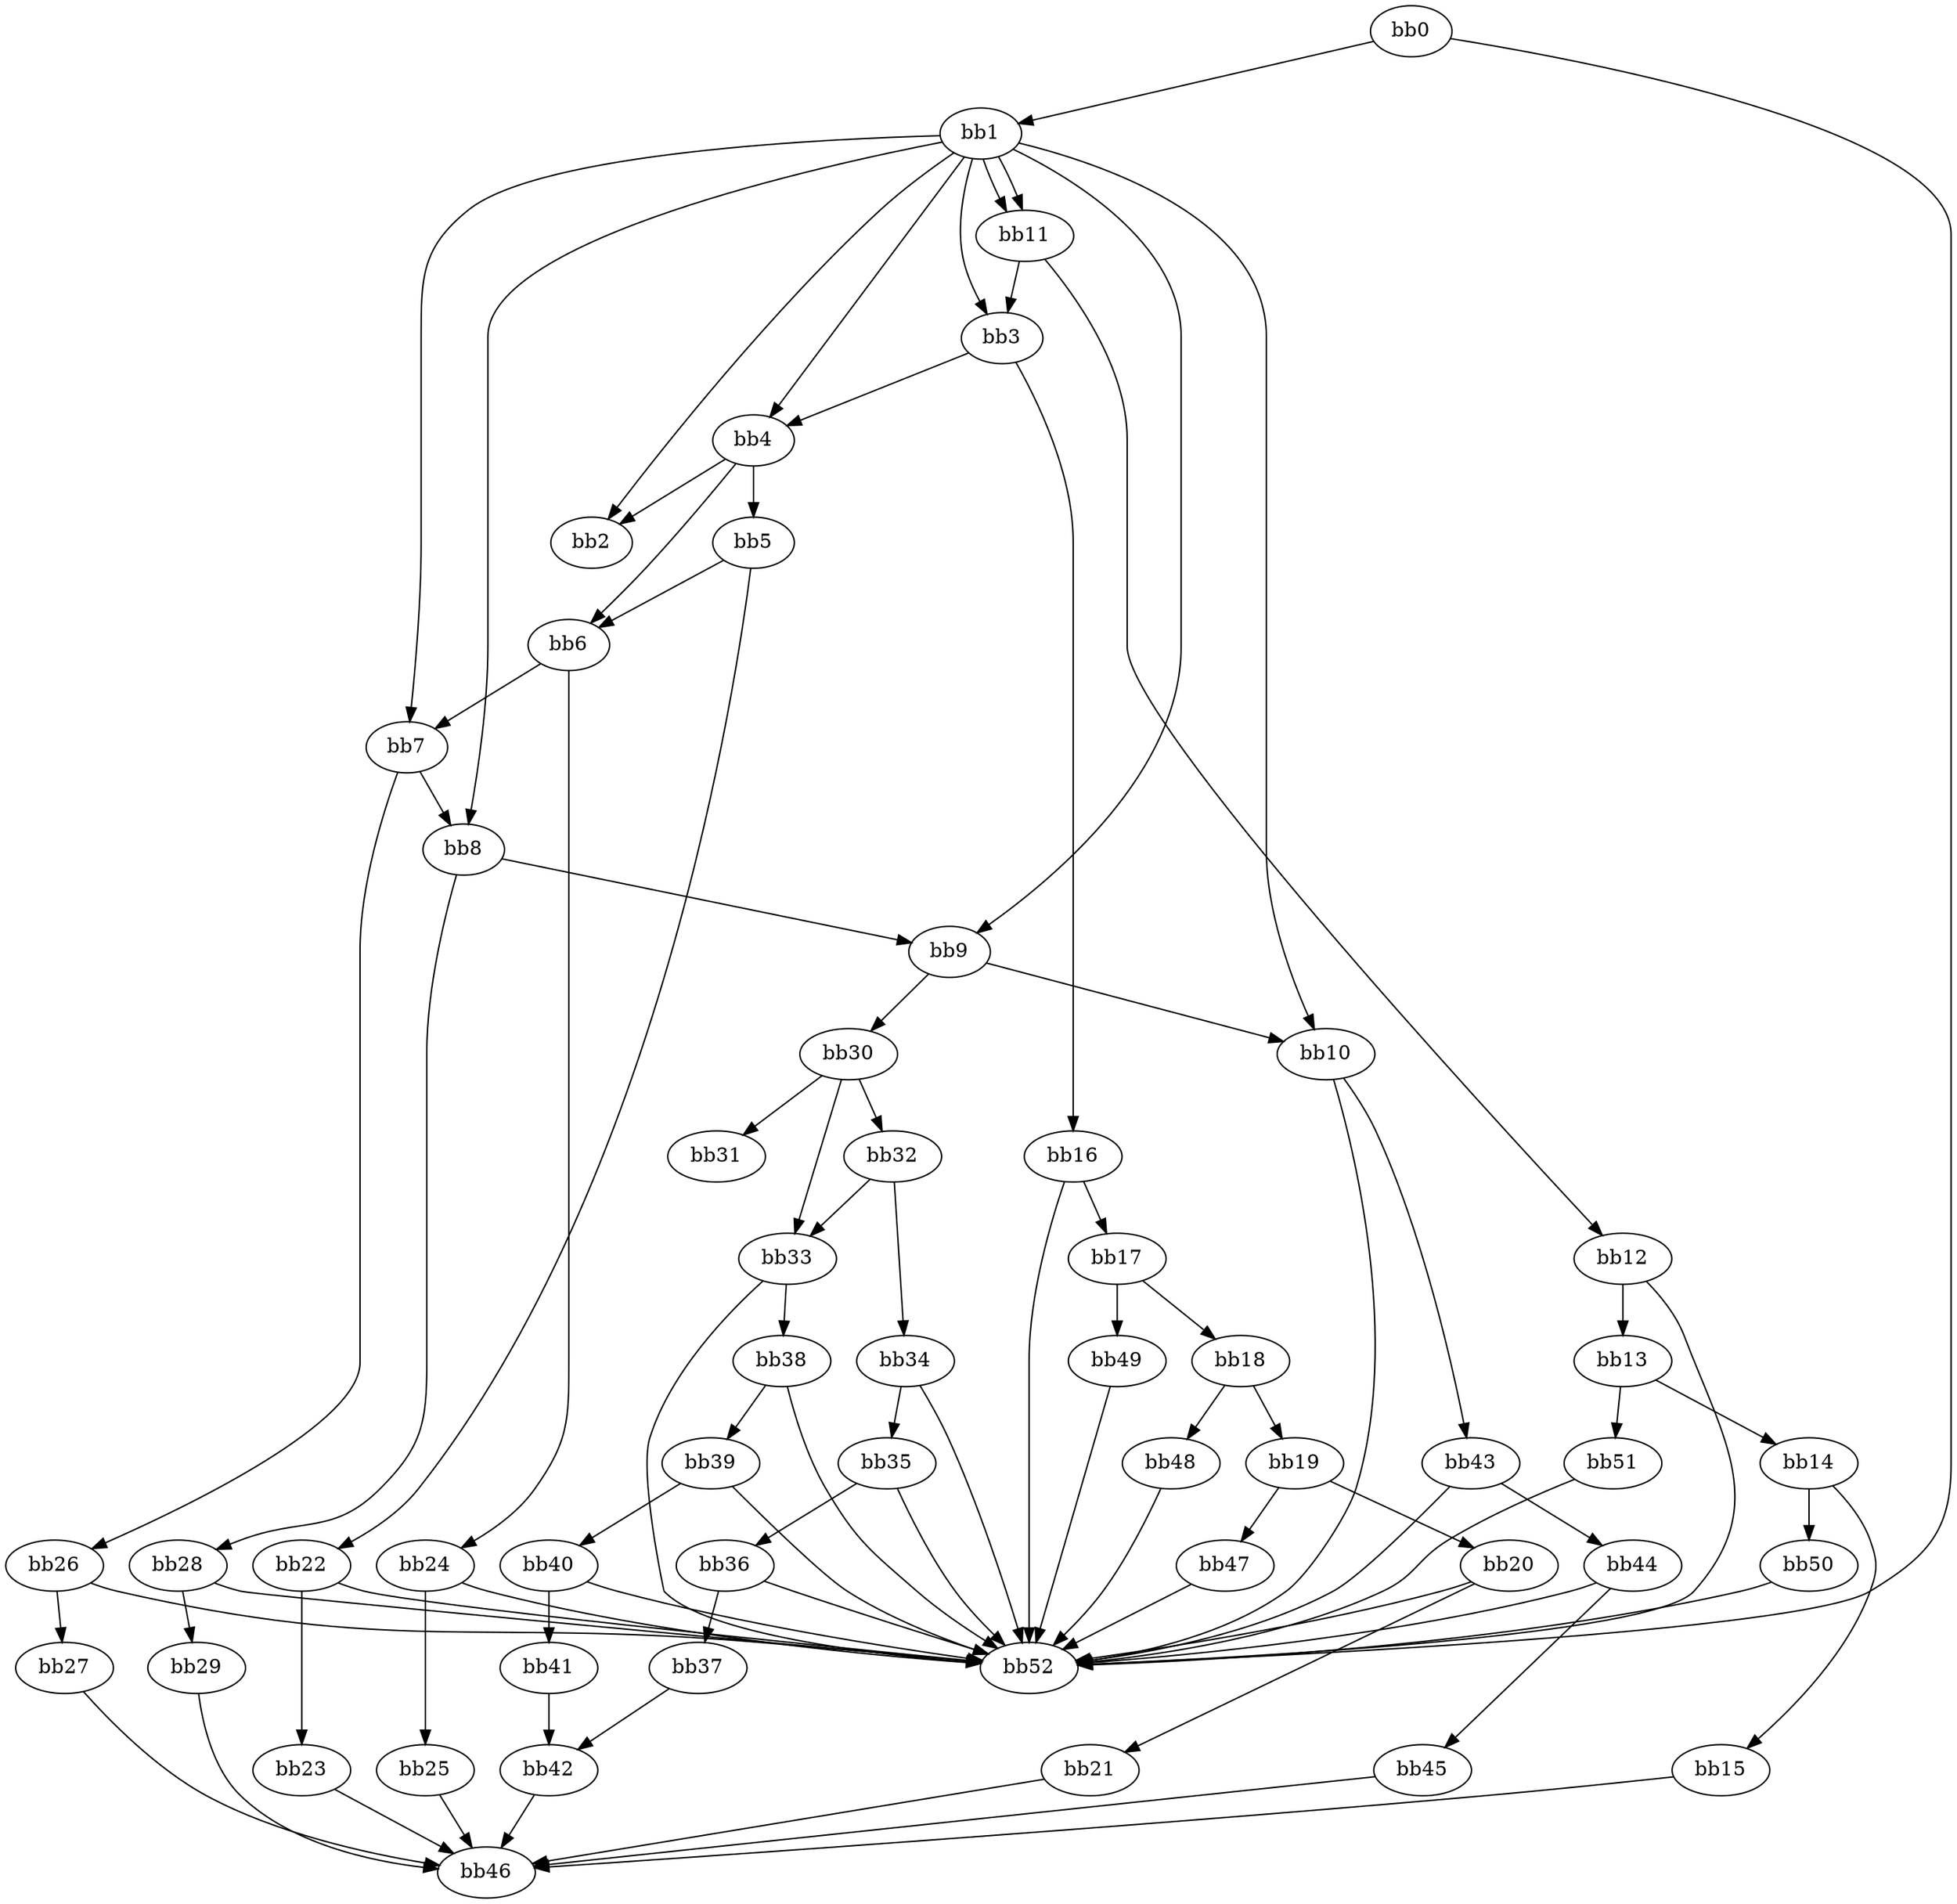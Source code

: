 digraph {
    0 [ label = "bb0\l" ]
    1 [ label = "bb1\l" ]
    2 [ label = "bb2\l" ]
    3 [ label = "bb3\l" ]
    4 [ label = "bb4\l" ]
    5 [ label = "bb5\l" ]
    6 [ label = "bb6\l" ]
    7 [ label = "bb7\l" ]
    8 [ label = "bb8\l" ]
    9 [ label = "bb9\l" ]
    10 [ label = "bb10\l" ]
    11 [ label = "bb11\l" ]
    12 [ label = "bb12\l" ]
    13 [ label = "bb13\l" ]
    14 [ label = "bb14\l" ]
    15 [ label = "bb15\l" ]
    16 [ label = "bb16\l" ]
    17 [ label = "bb17\l" ]
    18 [ label = "bb18\l" ]
    19 [ label = "bb19\l" ]
    20 [ label = "bb20\l" ]
    21 [ label = "bb21\l" ]
    22 [ label = "bb22\l" ]
    23 [ label = "bb23\l" ]
    24 [ label = "bb24\l" ]
    25 [ label = "bb25\l" ]
    26 [ label = "bb26\l" ]
    27 [ label = "bb27\l" ]
    28 [ label = "bb28\l" ]
    29 [ label = "bb29\l" ]
    30 [ label = "bb30\l" ]
    31 [ label = "bb31\l" ]
    32 [ label = "bb32\l" ]
    33 [ label = "bb33\l" ]
    34 [ label = "bb34\l" ]
    35 [ label = "bb35\l" ]
    36 [ label = "bb36\l" ]
    37 [ label = "bb37\l" ]
    38 [ label = "bb38\l" ]
    39 [ label = "bb39\l" ]
    40 [ label = "bb40\l" ]
    41 [ label = "bb41\l" ]
    42 [ label = "bb42\l" ]
    43 [ label = "bb43\l" ]
    44 [ label = "bb44\l" ]
    45 [ label = "bb45\l" ]
    46 [ label = "bb46\l" ]
    47 [ label = "bb47\l" ]
    48 [ label = "bb48\l" ]
    49 [ label = "bb49\l" ]
    50 [ label = "bb50\l" ]
    51 [ label = "bb51\l" ]
    52 [ label = "bb52\l" ]
    0 -> 1 [ ]
    0 -> 52 [ ]
    1 -> 2 [ ]
    1 -> 3 [ ]
    1 -> 4 [ ]
    1 -> 7 [ ]
    1 -> 8 [ ]
    1 -> 9 [ ]
    1 -> 10 [ ]
    1 -> 11 [ ]
    1 -> 11 [ ]
    3 -> 4 [ ]
    3 -> 16 [ ]
    4 -> 2 [ ]
    4 -> 5 [ ]
    4 -> 6 [ ]
    5 -> 6 [ ]
    5 -> 22 [ ]
    6 -> 7 [ ]
    6 -> 24 [ ]
    7 -> 8 [ ]
    7 -> 26 [ ]
    8 -> 9 [ ]
    8 -> 28 [ ]
    9 -> 10 [ ]
    9 -> 30 [ ]
    10 -> 43 [ ]
    10 -> 52 [ ]
    11 -> 3 [ ]
    11 -> 12 [ ]
    12 -> 13 [ ]
    12 -> 52 [ ]
    13 -> 14 [ ]
    13 -> 51 [ ]
    14 -> 15 [ ]
    14 -> 50 [ ]
    15 -> 46 [ ]
    16 -> 17 [ ]
    16 -> 52 [ ]
    17 -> 18 [ ]
    17 -> 49 [ ]
    18 -> 19 [ ]
    18 -> 48 [ ]
    19 -> 20 [ ]
    19 -> 47 [ ]
    20 -> 21 [ ]
    20 -> 52 [ ]
    21 -> 46 [ ]
    22 -> 23 [ ]
    22 -> 52 [ ]
    23 -> 46 [ ]
    24 -> 25 [ ]
    24 -> 52 [ ]
    25 -> 46 [ ]
    26 -> 27 [ ]
    26 -> 52 [ ]
    27 -> 46 [ ]
    28 -> 29 [ ]
    28 -> 52 [ ]
    29 -> 46 [ ]
    30 -> 31 [ ]
    30 -> 32 [ ]
    30 -> 33 [ ]
    32 -> 33 [ ]
    32 -> 34 [ ]
    33 -> 38 [ ]
    33 -> 52 [ ]
    34 -> 35 [ ]
    34 -> 52 [ ]
    35 -> 36 [ ]
    35 -> 52 [ ]
    36 -> 37 [ ]
    36 -> 52 [ ]
    37 -> 42 [ ]
    38 -> 39 [ ]
    38 -> 52 [ ]
    39 -> 40 [ ]
    39 -> 52 [ ]
    40 -> 41 [ ]
    40 -> 52 [ ]
    41 -> 42 [ ]
    42 -> 46 [ ]
    43 -> 44 [ ]
    43 -> 52 [ ]
    44 -> 45 [ ]
    44 -> 52 [ ]
    45 -> 46 [ ]
    47 -> 52 [ ]
    48 -> 52 [ ]
    49 -> 52 [ ]
    50 -> 52 [ ]
    51 -> 52 [ ]
}


